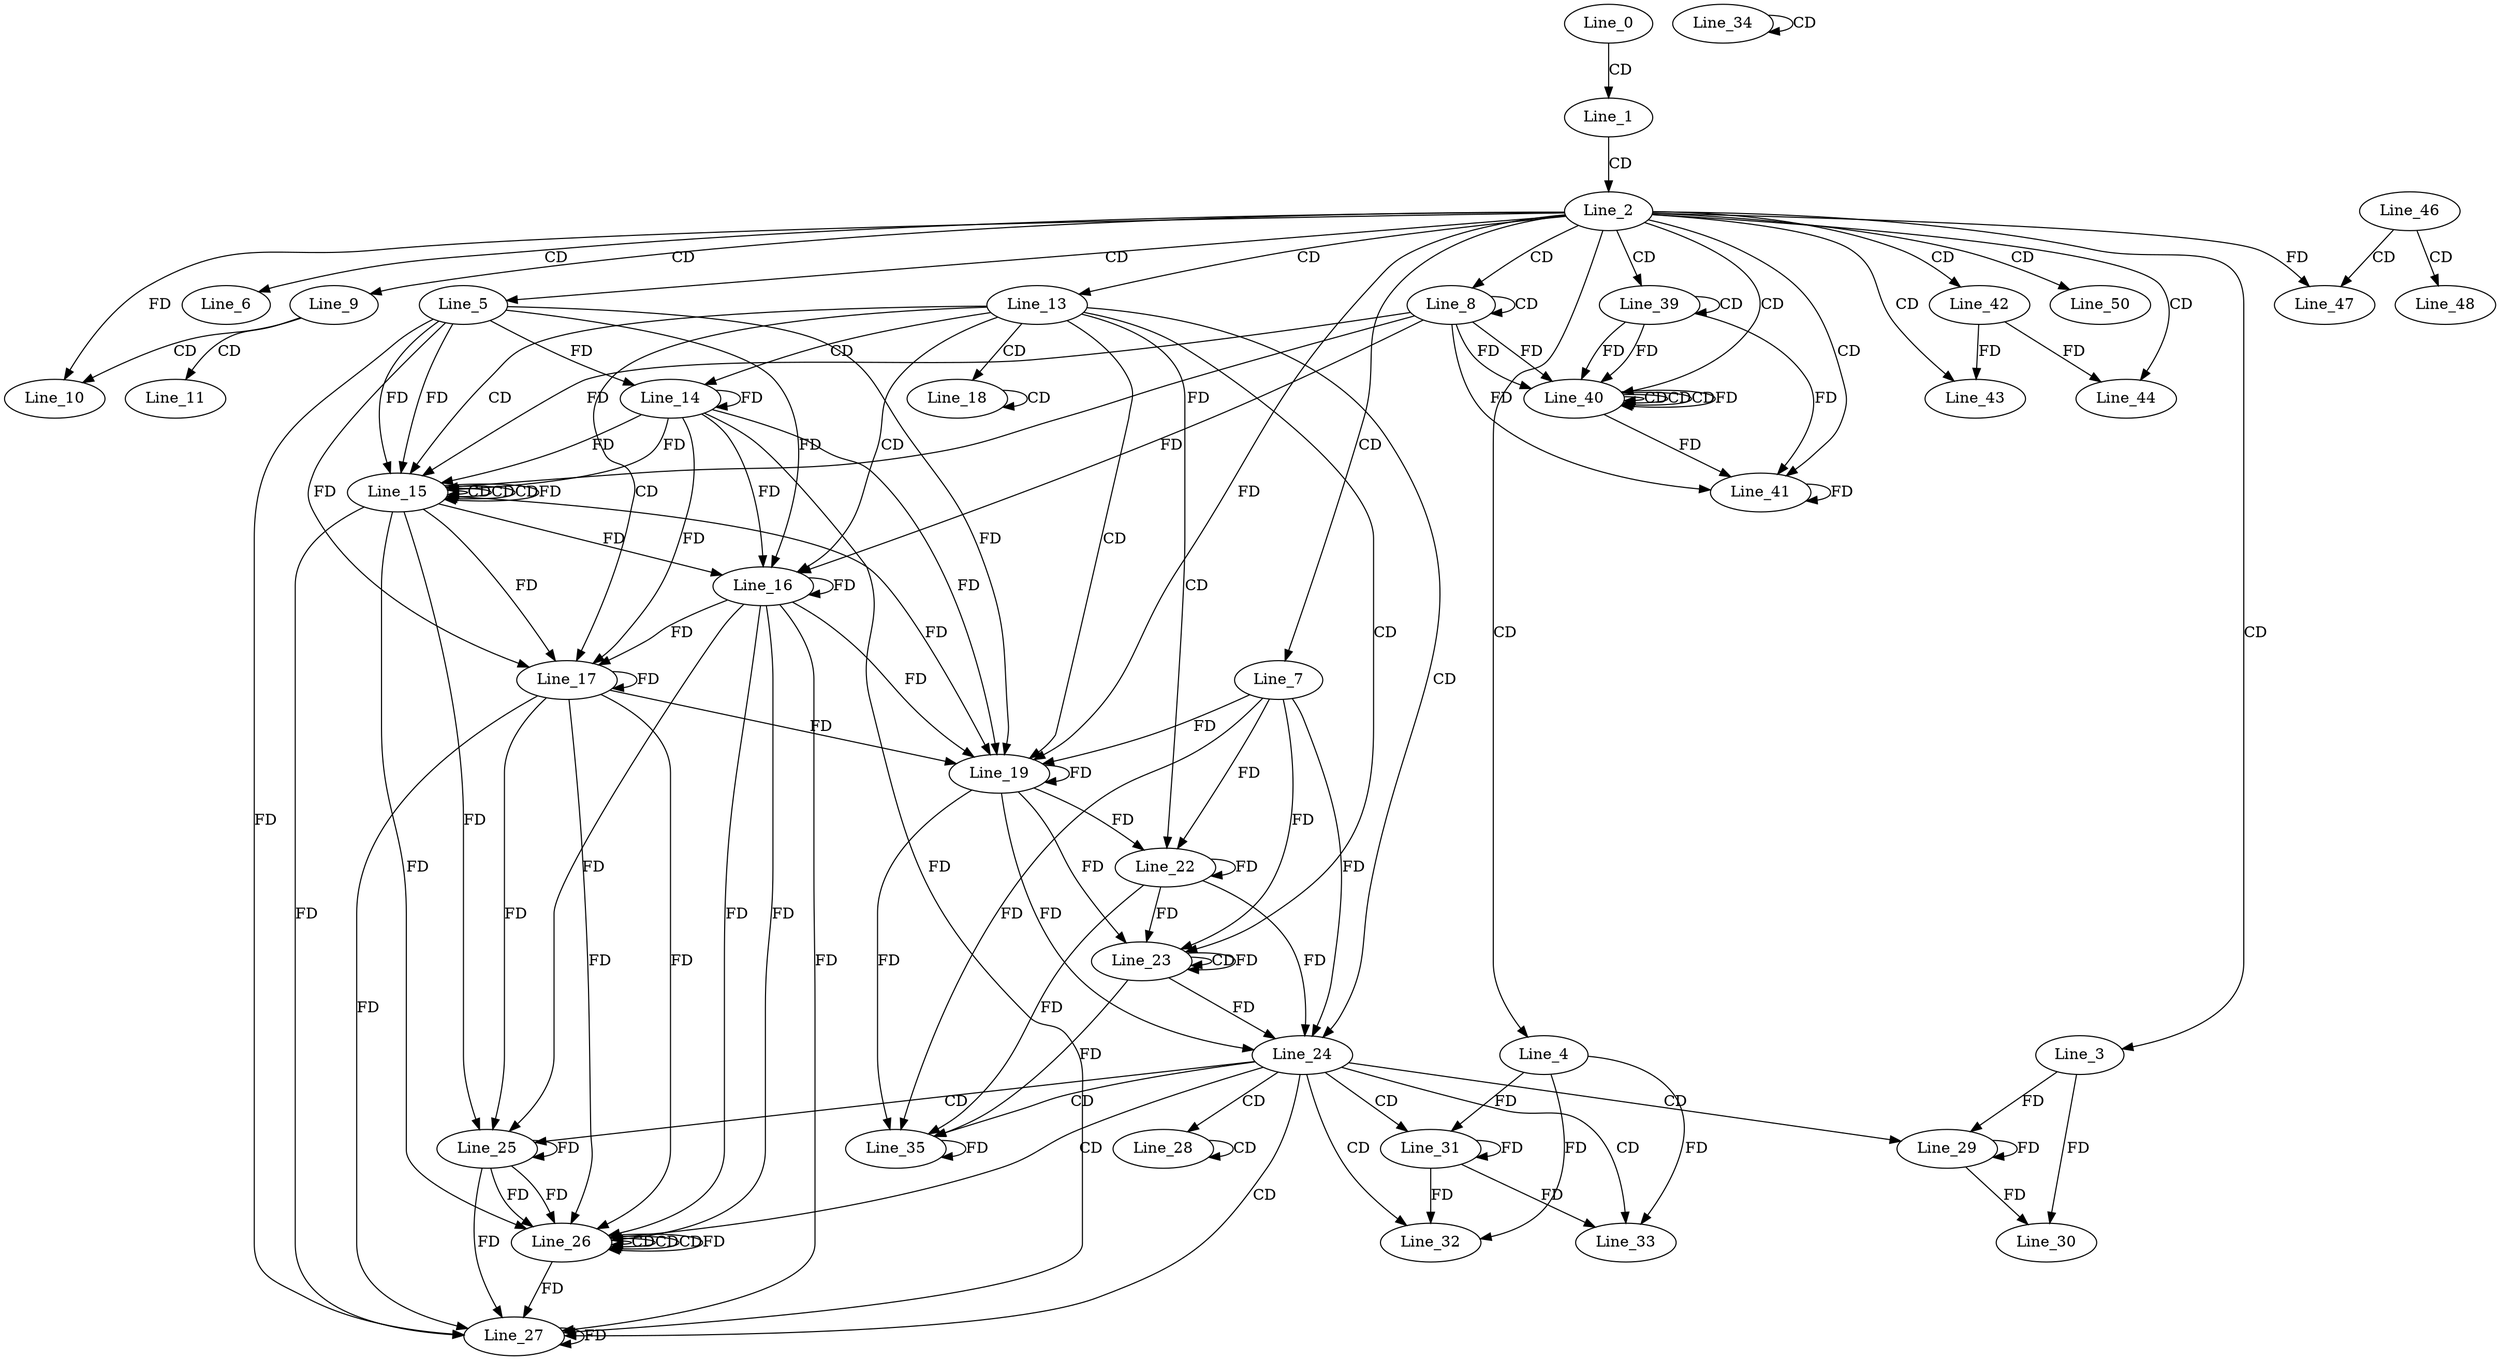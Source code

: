digraph G {
  Line_0;
  Line_1;
  Line_2;
  Line_3;
  Line_4;
  Line_5;
  Line_6;
  Line_7;
  Line_8;
  Line_8;
  Line_9;
  Line_10;
  Line_10;
  Line_11;
  Line_13;
  Line_14;
  Line_14;
  Line_15;
  Line_15;
  Line_15;
  Line_15;
  Line_16;
  Line_17;
  Line_18;
  Line_18;
  Line_19;
  Line_19;
  Line_19;
  Line_22;
  Line_23;
  Line_23;
  Line_23;
  Line_24;
  Line_25;
  Line_25;
  Line_26;
  Line_26;
  Line_26;
  Line_26;
  Line_27;
  Line_28;
  Line_28;
  Line_29;
  Line_30;
  Line_31;
  Line_32;
  Line_33;
  Line_34;
  Line_34;
  Line_35;
  Line_39;
  Line_39;
  Line_40;
  Line_40;
  Line_40;
  Line_40;
  Line_41;
  Line_42;
  Line_42;
  Line_43;
  Line_44;
  Line_46;
  Line_47;
  Line_47;
  Line_48;
  Line_50;
  Line_0 -> Line_1 [ label="CD" ];
  Line_1 -> Line_2 [ label="CD" ];
  Line_2 -> Line_3 [ label="CD" ];
  Line_2 -> Line_4 [ label="CD" ];
  Line_2 -> Line_5 [ label="CD" ];
  Line_2 -> Line_6 [ label="CD" ];
  Line_2 -> Line_7 [ label="CD" ];
  Line_2 -> Line_8 [ label="CD" ];
  Line_8 -> Line_8 [ label="CD" ];
  Line_2 -> Line_9 [ label="CD" ];
  Line_9 -> Line_10 [ label="CD" ];
  Line_2 -> Line_10 [ label="FD" ];
  Line_9 -> Line_11 [ label="CD" ];
  Line_2 -> Line_13 [ label="CD" ];
  Line_13 -> Line_14 [ label="CD" ];
  Line_5 -> Line_14 [ label="FD" ];
  Line_14 -> Line_14 [ label="FD" ];
  Line_13 -> Line_15 [ label="CD" ];
  Line_15 -> Line_15 [ label="CD" ];
  Line_15 -> Line_15 [ label="CD" ];
  Line_5 -> Line_15 [ label="FD" ];
  Line_14 -> Line_15 [ label="FD" ];
  Line_8 -> Line_15 [ label="FD" ];
  Line_15 -> Line_15 [ label="CD" ];
  Line_5 -> Line_15 [ label="FD" ];
  Line_14 -> Line_15 [ label="FD" ];
  Line_15 -> Line_15 [ label="FD" ];
  Line_8 -> Line_15 [ label="FD" ];
  Line_13 -> Line_16 [ label="CD" ];
  Line_5 -> Line_16 [ label="FD" ];
  Line_14 -> Line_16 [ label="FD" ];
  Line_15 -> Line_16 [ label="FD" ];
  Line_16 -> Line_16 [ label="FD" ];
  Line_8 -> Line_16 [ label="FD" ];
  Line_13 -> Line_17 [ label="CD" ];
  Line_5 -> Line_17 [ label="FD" ];
  Line_14 -> Line_17 [ label="FD" ];
  Line_15 -> Line_17 [ label="FD" ];
  Line_16 -> Line_17 [ label="FD" ];
  Line_17 -> Line_17 [ label="FD" ];
  Line_13 -> Line_18 [ label="CD" ];
  Line_18 -> Line_18 [ label="CD" ];
  Line_13 -> Line_19 [ label="CD" ];
  Line_7 -> Line_19 [ label="FD" ];
  Line_19 -> Line_19 [ label="FD" ];
  Line_5 -> Line_19 [ label="FD" ];
  Line_14 -> Line_19 [ label="FD" ];
  Line_15 -> Line_19 [ label="FD" ];
  Line_16 -> Line_19 [ label="FD" ];
  Line_17 -> Line_19 [ label="FD" ];
  Line_2 -> Line_19 [ label="FD" ];
  Line_13 -> Line_22 [ label="CD" ];
  Line_7 -> Line_22 [ label="FD" ];
  Line_19 -> Line_22 [ label="FD" ];
  Line_22 -> Line_22 [ label="FD" ];
  Line_13 -> Line_23 [ label="CD" ];
  Line_23 -> Line_23 [ label="CD" ];
  Line_7 -> Line_23 [ label="FD" ];
  Line_19 -> Line_23 [ label="FD" ];
  Line_22 -> Line_23 [ label="FD" ];
  Line_23 -> Line_23 [ label="FD" ];
  Line_13 -> Line_24 [ label="CD" ];
  Line_7 -> Line_24 [ label="FD" ];
  Line_19 -> Line_24 [ label="FD" ];
  Line_22 -> Line_24 [ label="FD" ];
  Line_23 -> Line_24 [ label="FD" ];
  Line_24 -> Line_25 [ label="CD" ];
  Line_15 -> Line_25 [ label="FD" ];
  Line_16 -> Line_25 [ label="FD" ];
  Line_17 -> Line_25 [ label="FD" ];
  Line_25 -> Line_25 [ label="FD" ];
  Line_24 -> Line_26 [ label="CD" ];
  Line_26 -> Line_26 [ label="CD" ];
  Line_26 -> Line_26 [ label="CD" ];
  Line_15 -> Line_26 [ label="FD" ];
  Line_16 -> Line_26 [ label="FD" ];
  Line_17 -> Line_26 [ label="FD" ];
  Line_25 -> Line_26 [ label="FD" ];
  Line_26 -> Line_26 [ label="CD" ];
  Line_16 -> Line_26 [ label="FD" ];
  Line_17 -> Line_26 [ label="FD" ];
  Line_25 -> Line_26 [ label="FD" ];
  Line_26 -> Line_26 [ label="FD" ];
  Line_24 -> Line_27 [ label="CD" ];
  Line_5 -> Line_27 [ label="FD" ];
  Line_14 -> Line_27 [ label="FD" ];
  Line_15 -> Line_27 [ label="FD" ];
  Line_16 -> Line_27 [ label="FD" ];
  Line_17 -> Line_27 [ label="FD" ];
  Line_25 -> Line_27 [ label="FD" ];
  Line_26 -> Line_27 [ label="FD" ];
  Line_27 -> Line_27 [ label="FD" ];
  Line_24 -> Line_28 [ label="CD" ];
  Line_28 -> Line_28 [ label="CD" ];
  Line_24 -> Line_29 [ label="CD" ];
  Line_3 -> Line_29 [ label="FD" ];
  Line_29 -> Line_29 [ label="FD" ];
  Line_3 -> Line_30 [ label="FD" ];
  Line_29 -> Line_30 [ label="FD" ];
  Line_24 -> Line_31 [ label="CD" ];
  Line_4 -> Line_31 [ label="FD" ];
  Line_31 -> Line_31 [ label="FD" ];
  Line_24 -> Line_32 [ label="CD" ];
  Line_4 -> Line_32 [ label="FD" ];
  Line_31 -> Line_32 [ label="FD" ];
  Line_24 -> Line_33 [ label="CD" ];
  Line_4 -> Line_33 [ label="FD" ];
  Line_31 -> Line_33 [ label="FD" ];
  Line_34 -> Line_34 [ label="CD" ];
  Line_24 -> Line_35 [ label="CD" ];
  Line_7 -> Line_35 [ label="FD" ];
  Line_19 -> Line_35 [ label="FD" ];
  Line_22 -> Line_35 [ label="FD" ];
  Line_23 -> Line_35 [ label="FD" ];
  Line_35 -> Line_35 [ label="FD" ];
  Line_2 -> Line_39 [ label="CD" ];
  Line_39 -> Line_39 [ label="CD" ];
  Line_2 -> Line_40 [ label="CD" ];
  Line_40 -> Line_40 [ label="CD" ];
  Line_40 -> Line_40 [ label="CD" ];
  Line_39 -> Line_40 [ label="FD" ];
  Line_8 -> Line_40 [ label="FD" ];
  Line_40 -> Line_40 [ label="CD" ];
  Line_39 -> Line_40 [ label="FD" ];
  Line_40 -> Line_40 [ label="FD" ];
  Line_8 -> Line_40 [ label="FD" ];
  Line_2 -> Line_41 [ label="CD" ];
  Line_39 -> Line_41 [ label="FD" ];
  Line_40 -> Line_41 [ label="FD" ];
  Line_41 -> Line_41 [ label="FD" ];
  Line_8 -> Line_41 [ label="FD" ];
  Line_2 -> Line_42 [ label="CD" ];
  Line_2 -> Line_43 [ label="CD" ];
  Line_42 -> Line_43 [ label="FD" ];
  Line_2 -> Line_44 [ label="CD" ];
  Line_42 -> Line_44 [ label="FD" ];
  Line_46 -> Line_47 [ label="CD" ];
  Line_2 -> Line_47 [ label="FD" ];
  Line_46 -> Line_48 [ label="CD" ];
  Line_2 -> Line_50 [ label="CD" ];
}
